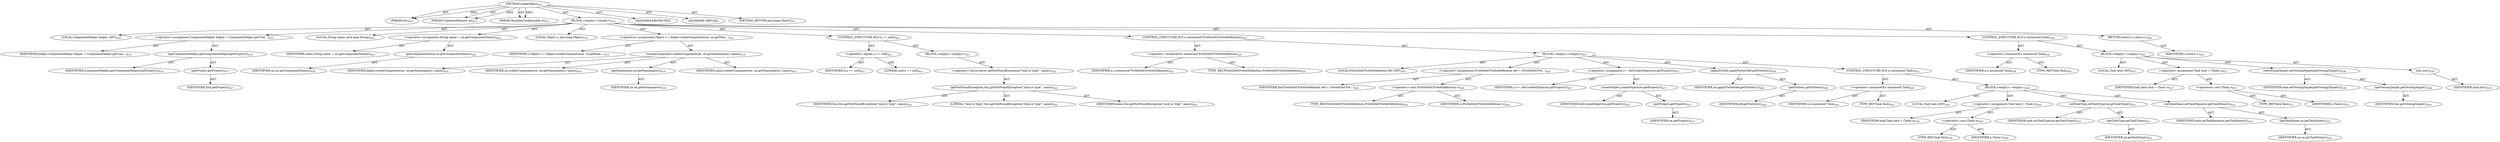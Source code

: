 digraph "makeObject" {  
"111669149715" [label = <(METHOD,makeObject)<SUB>415</SUB>> ]
"115964117000" [label = <(PARAM,this)<SUB>415</SUB>> ]
"115964117031" [label = <(PARAM,UnknownElement ue)<SUB>415</SUB>> ]
"115964117032" [label = <(PARAM,RuntimeConfigurable w)<SUB>415</SUB>> ]
"25769803822" [label = <(BLOCK,&lt;empty&gt;,&lt;empty&gt;)<SUB>415</SUB>> ]
"94489280524" [label = <(LOCAL,ComponentHelper helper: ANY)<SUB>416</SUB>> ]
"30064771231" [label = <(&lt;operator&gt;.assignment,ComponentHelper helper = ComponentHelper.getCom...)<SUB>416</SUB>> ]
"68719476887" [label = <(IDENTIFIER,helper,ComponentHelper helper = ComponentHelper.getCom...)<SUB>416</SUB>> ]
"30064771232" [label = <(getComponentHelper,getComponentHelper(getProject()))<SUB>416</SUB>> ]
"68719476888" [label = <(IDENTIFIER,ComponentHelper,getComponentHelper(getProject()))<SUB>416</SUB>> ]
"30064771233" [label = <(getProject,getProject())<SUB>417</SUB>> ]
"68719476758" [label = <(IDENTIFIER,this,getProject())<SUB>417</SUB>> ]
"94489280525" [label = <(LOCAL,String name: java.lang.String)<SUB>418</SUB>> ]
"30064771234" [label = <(&lt;operator&gt;.assignment,String name = ue.getComponentName())<SUB>418</SUB>> ]
"68719476889" [label = <(IDENTIFIER,name,String name = ue.getComponentName())<SUB>418</SUB>> ]
"30064771235" [label = <(getComponentName,ue.getComponentName())<SUB>418</SUB>> ]
"68719476890" [label = <(IDENTIFIER,ue,ue.getComponentName())<SUB>418</SUB>> ]
"94489280526" [label = <(LOCAL,Object o: java.lang.Object)<SUB>419</SUB>> ]
"30064771236" [label = <(&lt;operator&gt;.assignment,Object o = helper.createComponent(ue, ue.getNam...)<SUB>419</SUB>> ]
"68719476891" [label = <(IDENTIFIER,o,Object o = helper.createComponent(ue, ue.getNam...)<SUB>419</SUB>> ]
"30064771237" [label = <(createComponent,createComponent(ue, ue.getNamespace(), name))<SUB>419</SUB>> ]
"68719476892" [label = <(IDENTIFIER,helper,createComponent(ue, ue.getNamespace(), name))<SUB>419</SUB>> ]
"68719476893" [label = <(IDENTIFIER,ue,createComponent(ue, ue.getNamespace(), name))<SUB>419</SUB>> ]
"30064771238" [label = <(getNamespace,ue.getNamespace())<SUB>419</SUB>> ]
"68719476894" [label = <(IDENTIFIER,ue,ue.getNamespace())<SUB>419</SUB>> ]
"68719476895" [label = <(IDENTIFIER,name,createComponent(ue, ue.getNamespace(), name))<SUB>419</SUB>> ]
"47244640282" [label = <(CONTROL_STRUCTURE,IF,if (o == null))<SUB>421</SUB>> ]
"30064771239" [label = <(&lt;operator&gt;.equals,o == null)<SUB>421</SUB>> ]
"68719476896" [label = <(IDENTIFIER,o,o == null)<SUB>421</SUB>> ]
"90194313229" [label = <(LITERAL,null,o == null)<SUB>421</SUB>> ]
"25769803823" [label = <(BLOCK,&lt;empty&gt;,&lt;empty&gt;)<SUB>421</SUB>> ]
"30064771240" [label = <(&lt;operator&gt;.throw,throw getNotFoundException(&quot;task or type&quot;, name);)<SUB>422</SUB>> ]
"30064771241" [label = <(getNotFoundException,this.getNotFoundException(&quot;task or type&quot;, name))<SUB>422</SUB>> ]
"68719476759" [label = <(IDENTIFIER,this,this.getNotFoundException(&quot;task or type&quot;, name))<SUB>422</SUB>> ]
"90194313230" [label = <(LITERAL,&quot;task or type&quot;,this.getNotFoundException(&quot;task or type&quot;, name))<SUB>422</SUB>> ]
"68719476897" [label = <(IDENTIFIER,name,this.getNotFoundException(&quot;task or type&quot;, name))<SUB>422</SUB>> ]
"47244640283" [label = <(CONTROL_STRUCTURE,IF,if (o instanceof PreSetDef.PreSetDefinition))<SUB>425</SUB>> ]
"30064771242" [label = <(&lt;operator&gt;.instanceOf,o instanceof PreSetDef.PreSetDefinition)<SUB>425</SUB>> ]
"68719476898" [label = <(IDENTIFIER,o,o instanceof PreSetDef.PreSetDefinition)<SUB>425</SUB>> ]
"180388626452" [label = <(TYPE_REF,PreSetDef.PreSetDefinition,PreSetDef.PreSetDefinition)<SUB>425</SUB>> ]
"25769803824" [label = <(BLOCK,&lt;empty&gt;,&lt;empty&gt;)<SUB>425</SUB>> ]
"94489280527" [label = <(LOCAL,PreSetDef.PreSetDefinition def: ANY)<SUB>426</SUB>> ]
"30064771243" [label = <(&lt;operator&gt;.assignment,PreSetDef.PreSetDefinition def = (PreSetDef.Pre...)<SUB>426</SUB>> ]
"68719476899" [label = <(IDENTIFIER,def,PreSetDef.PreSetDefinition def = (PreSetDef.Pre...)<SUB>426</SUB>> ]
"30064771244" [label = <(&lt;operator&gt;.cast,(PreSetDef.PreSetDefinition) o)<SUB>426</SUB>> ]
"180388626453" [label = <(TYPE_REF,PreSetDef.PreSetDefinition,PreSetDef.PreSetDefinition)<SUB>426</SUB>> ]
"68719476900" [label = <(IDENTIFIER,o,(PreSetDef.PreSetDefinition) o)<SUB>426</SUB>> ]
"30064771245" [label = <(&lt;operator&gt;.assignment,o = def.createObject(ue.getProject()))<SUB>427</SUB>> ]
"68719476901" [label = <(IDENTIFIER,o,o = def.createObject(ue.getProject()))<SUB>427</SUB>> ]
"30064771246" [label = <(createObject,createObject(ue.getProject()))<SUB>427</SUB>> ]
"68719476902" [label = <(IDENTIFIER,def,createObject(ue.getProject()))<SUB>427</SUB>> ]
"30064771247" [label = <(getProject,getProject())<SUB>427</SUB>> ]
"68719476903" [label = <(IDENTIFIER,ue,getProject())<SUB>427</SUB>> ]
"30064771248" [label = <(applyPreSet,applyPreSet(def.getPreSets()))<SUB>428</SUB>> ]
"68719476904" [label = <(IDENTIFIER,ue,applyPreSet(def.getPreSets()))<SUB>428</SUB>> ]
"30064771249" [label = <(getPreSets,getPreSets())<SUB>428</SUB>> ]
"68719476905" [label = <(IDENTIFIER,def,getPreSets())<SUB>428</SUB>> ]
"47244640284" [label = <(CONTROL_STRUCTURE,IF,if (o instanceof Task))<SUB>429</SUB>> ]
"30064771250" [label = <(&lt;operator&gt;.instanceOf,o instanceof Task)<SUB>429</SUB>> ]
"68719476906" [label = <(IDENTIFIER,o,o instanceof Task)<SUB>429</SUB>> ]
"180388626454" [label = <(TYPE_REF,Task,Task)<SUB>429</SUB>> ]
"25769803825" [label = <(BLOCK,&lt;empty&gt;,&lt;empty&gt;)<SUB>429</SUB>> ]
"94489280528" [label = <(LOCAL,Task task: ANY)<SUB>430</SUB>> ]
"30064771251" [label = <(&lt;operator&gt;.assignment,Task task = (Task) o)<SUB>430</SUB>> ]
"68719476907" [label = <(IDENTIFIER,task,Task task = (Task) o)<SUB>430</SUB>> ]
"30064771252" [label = <(&lt;operator&gt;.cast,(Task) o)<SUB>430</SUB>> ]
"180388626455" [label = <(TYPE_REF,Task,Task)<SUB>430</SUB>> ]
"68719476908" [label = <(IDENTIFIER,o,(Task) o)<SUB>430</SUB>> ]
"30064771253" [label = <(setTaskType,setTaskType(ue.getTaskType()))<SUB>431</SUB>> ]
"68719476909" [label = <(IDENTIFIER,task,setTaskType(ue.getTaskType()))<SUB>431</SUB>> ]
"30064771254" [label = <(getTaskType,getTaskType())<SUB>431</SUB>> ]
"68719476910" [label = <(IDENTIFIER,ue,getTaskType())<SUB>431</SUB>> ]
"30064771255" [label = <(setTaskName,setTaskName(ue.getTaskName()))<SUB>432</SUB>> ]
"68719476911" [label = <(IDENTIFIER,task,setTaskName(ue.getTaskName()))<SUB>432</SUB>> ]
"30064771256" [label = <(getTaskName,ue.getTaskName())<SUB>432</SUB>> ]
"68719476912" [label = <(IDENTIFIER,ue,ue.getTaskName())<SUB>432</SUB>> ]
"47244640285" [label = <(CONTROL_STRUCTURE,IF,if (o instanceof Task))<SUB>436</SUB>> ]
"30064771257" [label = <(&lt;operator&gt;.instanceOf,o instanceof Task)<SUB>436</SUB>> ]
"68719476913" [label = <(IDENTIFIER,o,o instanceof Task)<SUB>436</SUB>> ]
"180388626456" [label = <(TYPE_REF,Task,Task)<SUB>436</SUB>> ]
"25769803826" [label = <(BLOCK,&lt;empty&gt;,&lt;empty&gt;)<SUB>436</SUB>> ]
"94489280529" [label = <(LOCAL,Task task: ANY)<SUB>437</SUB>> ]
"30064771258" [label = <(&lt;operator&gt;.assignment,Task task = (Task) o)<SUB>437</SUB>> ]
"68719476914" [label = <(IDENTIFIER,task,Task task = (Task) o)<SUB>437</SUB>> ]
"30064771259" [label = <(&lt;operator&gt;.cast,(Task) o)<SUB>437</SUB>> ]
"180388626457" [label = <(TYPE_REF,Task,Task)<SUB>437</SUB>> ]
"68719476915" [label = <(IDENTIFIER,o,(Task) o)<SUB>437</SUB>> ]
"30064771260" [label = <(setOwningTarget,setOwningTarget(getOwningTarget()))<SUB>438</SUB>> ]
"68719476916" [label = <(IDENTIFIER,task,setOwningTarget(getOwningTarget()))<SUB>438</SUB>> ]
"30064771261" [label = <(getOwningTarget,getOwningTarget())<SUB>438</SUB>> ]
"68719476760" [label = <(IDENTIFIER,this,getOwningTarget())<SUB>438</SUB>> ]
"30064771262" [label = <(init,init())<SUB>439</SUB>> ]
"68719476917" [label = <(IDENTIFIER,task,init())<SUB>439</SUB>> ]
"146028888072" [label = <(RETURN,return o;,return o;)<SUB>441</SUB>> ]
"68719476918" [label = <(IDENTIFIER,o,return o;)<SUB>441</SUB>> ]
"133143986220" [label = <(MODIFIER,PROTECTED)> ]
"133143986221" [label = <(MODIFIER,VIRTUAL)> ]
"128849018899" [label = <(METHOD_RETURN,java.lang.Object)<SUB>415</SUB>> ]
  "111669149715" -> "115964117000"  [ label = "AST: "] 
  "111669149715" -> "115964117031"  [ label = "AST: "] 
  "111669149715" -> "115964117032"  [ label = "AST: "] 
  "111669149715" -> "25769803822"  [ label = "AST: "] 
  "111669149715" -> "133143986220"  [ label = "AST: "] 
  "111669149715" -> "133143986221"  [ label = "AST: "] 
  "111669149715" -> "128849018899"  [ label = "AST: "] 
  "25769803822" -> "94489280524"  [ label = "AST: "] 
  "25769803822" -> "30064771231"  [ label = "AST: "] 
  "25769803822" -> "94489280525"  [ label = "AST: "] 
  "25769803822" -> "30064771234"  [ label = "AST: "] 
  "25769803822" -> "94489280526"  [ label = "AST: "] 
  "25769803822" -> "30064771236"  [ label = "AST: "] 
  "25769803822" -> "47244640282"  [ label = "AST: "] 
  "25769803822" -> "47244640283"  [ label = "AST: "] 
  "25769803822" -> "47244640285"  [ label = "AST: "] 
  "25769803822" -> "146028888072"  [ label = "AST: "] 
  "30064771231" -> "68719476887"  [ label = "AST: "] 
  "30064771231" -> "30064771232"  [ label = "AST: "] 
  "30064771232" -> "68719476888"  [ label = "AST: "] 
  "30064771232" -> "30064771233"  [ label = "AST: "] 
  "30064771233" -> "68719476758"  [ label = "AST: "] 
  "30064771234" -> "68719476889"  [ label = "AST: "] 
  "30064771234" -> "30064771235"  [ label = "AST: "] 
  "30064771235" -> "68719476890"  [ label = "AST: "] 
  "30064771236" -> "68719476891"  [ label = "AST: "] 
  "30064771236" -> "30064771237"  [ label = "AST: "] 
  "30064771237" -> "68719476892"  [ label = "AST: "] 
  "30064771237" -> "68719476893"  [ label = "AST: "] 
  "30064771237" -> "30064771238"  [ label = "AST: "] 
  "30064771237" -> "68719476895"  [ label = "AST: "] 
  "30064771238" -> "68719476894"  [ label = "AST: "] 
  "47244640282" -> "30064771239"  [ label = "AST: "] 
  "47244640282" -> "25769803823"  [ label = "AST: "] 
  "30064771239" -> "68719476896"  [ label = "AST: "] 
  "30064771239" -> "90194313229"  [ label = "AST: "] 
  "25769803823" -> "30064771240"  [ label = "AST: "] 
  "30064771240" -> "30064771241"  [ label = "AST: "] 
  "30064771241" -> "68719476759"  [ label = "AST: "] 
  "30064771241" -> "90194313230"  [ label = "AST: "] 
  "30064771241" -> "68719476897"  [ label = "AST: "] 
  "47244640283" -> "30064771242"  [ label = "AST: "] 
  "47244640283" -> "25769803824"  [ label = "AST: "] 
  "30064771242" -> "68719476898"  [ label = "AST: "] 
  "30064771242" -> "180388626452"  [ label = "AST: "] 
  "25769803824" -> "94489280527"  [ label = "AST: "] 
  "25769803824" -> "30064771243"  [ label = "AST: "] 
  "25769803824" -> "30064771245"  [ label = "AST: "] 
  "25769803824" -> "30064771248"  [ label = "AST: "] 
  "25769803824" -> "47244640284"  [ label = "AST: "] 
  "30064771243" -> "68719476899"  [ label = "AST: "] 
  "30064771243" -> "30064771244"  [ label = "AST: "] 
  "30064771244" -> "180388626453"  [ label = "AST: "] 
  "30064771244" -> "68719476900"  [ label = "AST: "] 
  "30064771245" -> "68719476901"  [ label = "AST: "] 
  "30064771245" -> "30064771246"  [ label = "AST: "] 
  "30064771246" -> "68719476902"  [ label = "AST: "] 
  "30064771246" -> "30064771247"  [ label = "AST: "] 
  "30064771247" -> "68719476903"  [ label = "AST: "] 
  "30064771248" -> "68719476904"  [ label = "AST: "] 
  "30064771248" -> "30064771249"  [ label = "AST: "] 
  "30064771249" -> "68719476905"  [ label = "AST: "] 
  "47244640284" -> "30064771250"  [ label = "AST: "] 
  "47244640284" -> "25769803825"  [ label = "AST: "] 
  "30064771250" -> "68719476906"  [ label = "AST: "] 
  "30064771250" -> "180388626454"  [ label = "AST: "] 
  "25769803825" -> "94489280528"  [ label = "AST: "] 
  "25769803825" -> "30064771251"  [ label = "AST: "] 
  "25769803825" -> "30064771253"  [ label = "AST: "] 
  "25769803825" -> "30064771255"  [ label = "AST: "] 
  "30064771251" -> "68719476907"  [ label = "AST: "] 
  "30064771251" -> "30064771252"  [ label = "AST: "] 
  "30064771252" -> "180388626455"  [ label = "AST: "] 
  "30064771252" -> "68719476908"  [ label = "AST: "] 
  "30064771253" -> "68719476909"  [ label = "AST: "] 
  "30064771253" -> "30064771254"  [ label = "AST: "] 
  "30064771254" -> "68719476910"  [ label = "AST: "] 
  "30064771255" -> "68719476911"  [ label = "AST: "] 
  "30064771255" -> "30064771256"  [ label = "AST: "] 
  "30064771256" -> "68719476912"  [ label = "AST: "] 
  "47244640285" -> "30064771257"  [ label = "AST: "] 
  "47244640285" -> "25769803826"  [ label = "AST: "] 
  "30064771257" -> "68719476913"  [ label = "AST: "] 
  "30064771257" -> "180388626456"  [ label = "AST: "] 
  "25769803826" -> "94489280529"  [ label = "AST: "] 
  "25769803826" -> "30064771258"  [ label = "AST: "] 
  "25769803826" -> "30064771260"  [ label = "AST: "] 
  "25769803826" -> "30064771262"  [ label = "AST: "] 
  "30064771258" -> "68719476914"  [ label = "AST: "] 
  "30064771258" -> "30064771259"  [ label = "AST: "] 
  "30064771259" -> "180388626457"  [ label = "AST: "] 
  "30064771259" -> "68719476915"  [ label = "AST: "] 
  "30064771260" -> "68719476916"  [ label = "AST: "] 
  "30064771260" -> "30064771261"  [ label = "AST: "] 
  "30064771261" -> "68719476760"  [ label = "AST: "] 
  "30064771262" -> "68719476917"  [ label = "AST: "] 
  "146028888072" -> "68719476918"  [ label = "AST: "] 
  "111669149715" -> "115964117000"  [ label = "DDG: "] 
  "111669149715" -> "115964117031"  [ label = "DDG: "] 
  "111669149715" -> "115964117032"  [ label = "DDG: "] 
}
